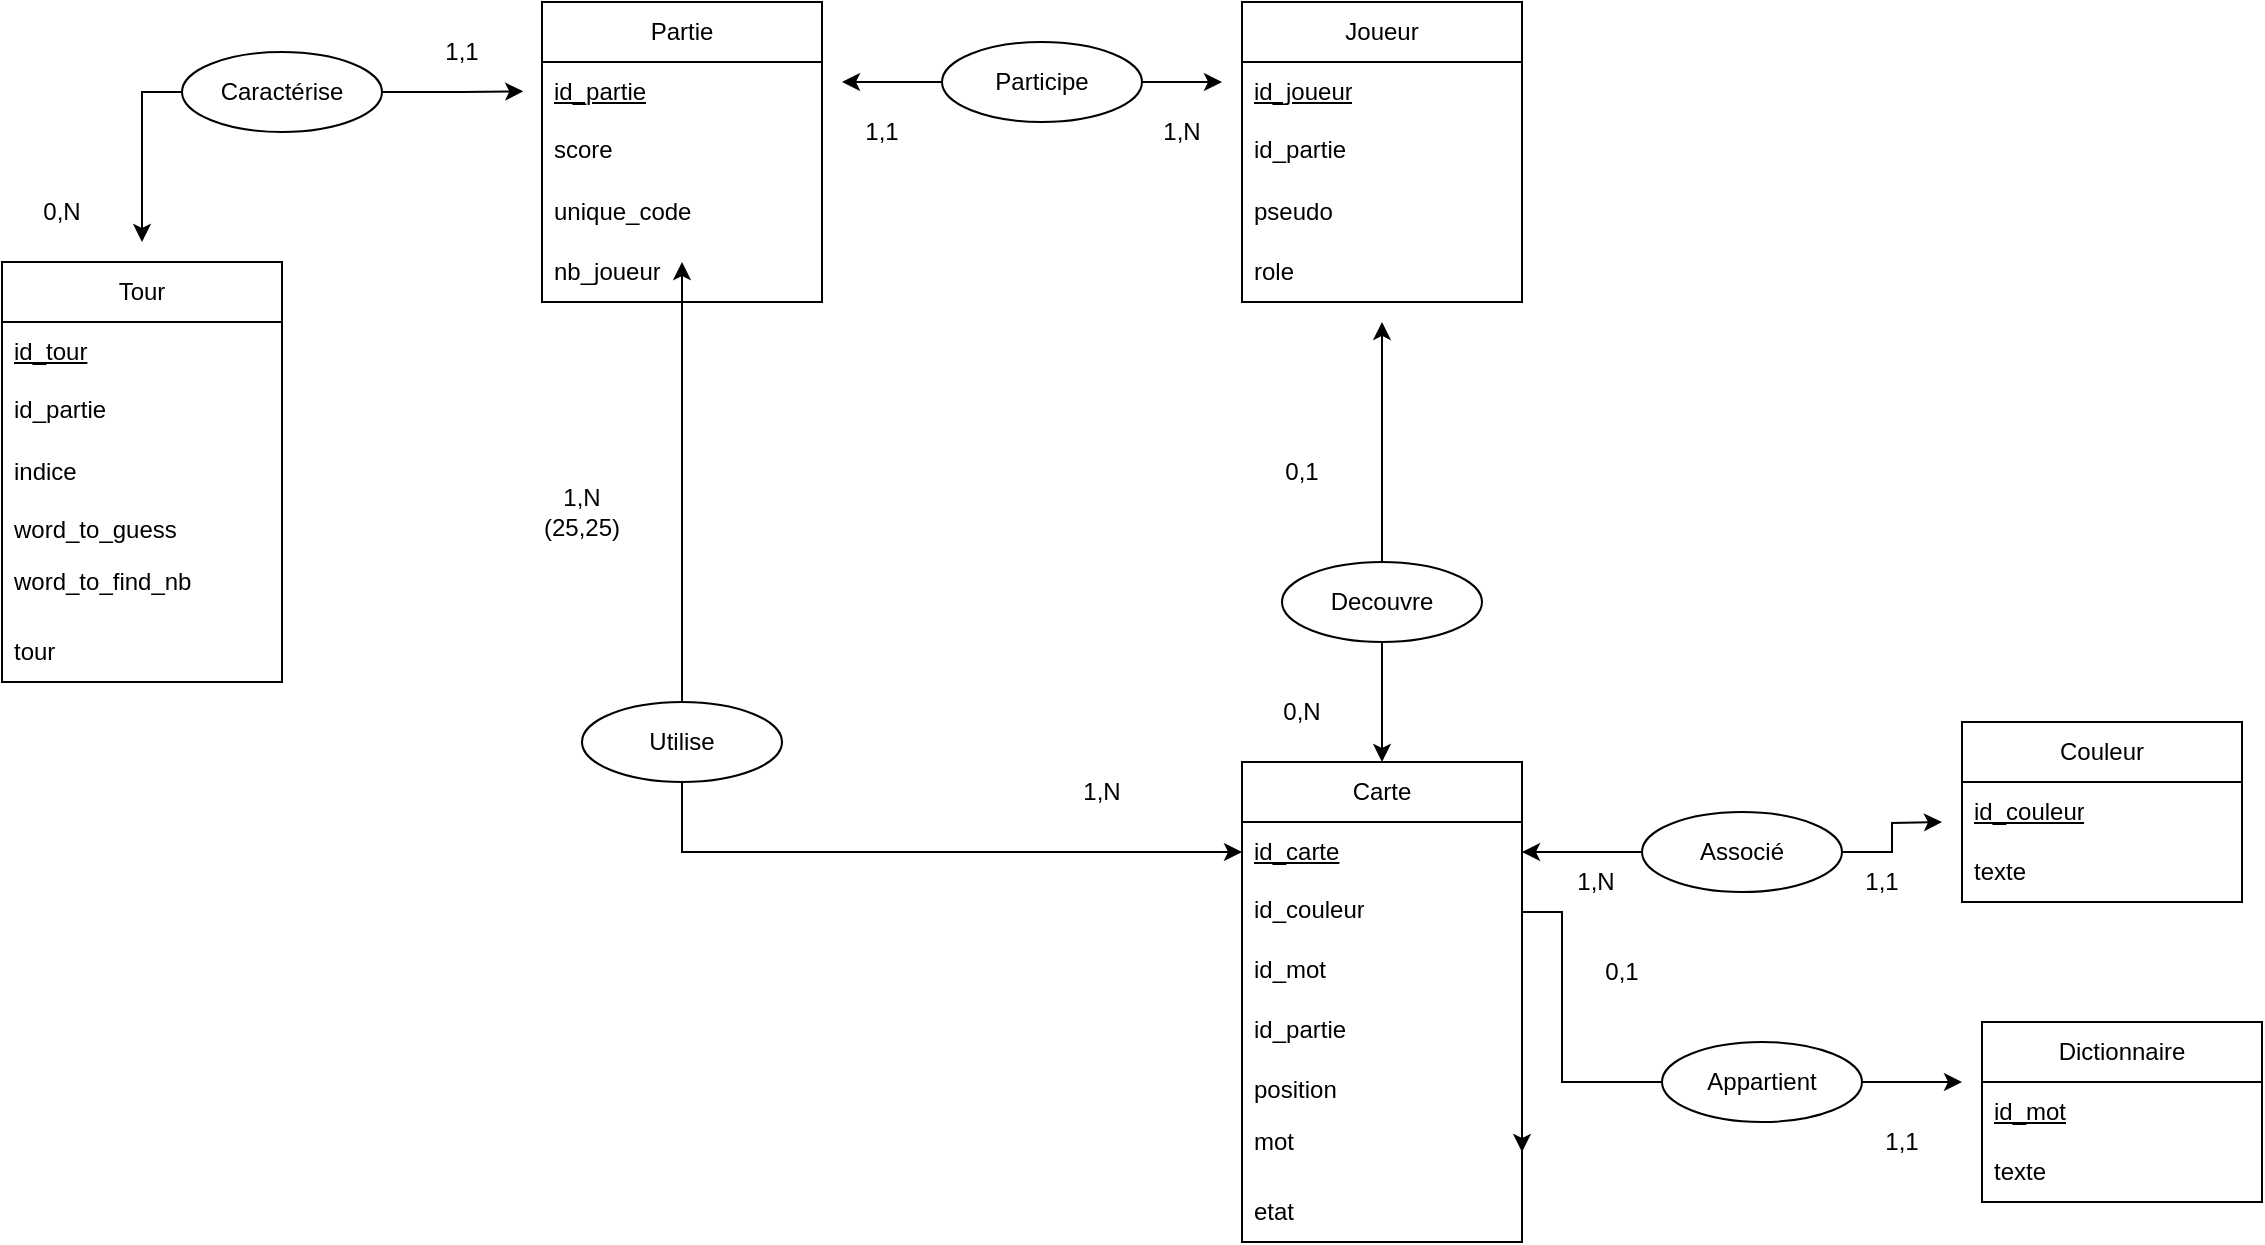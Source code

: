 <mxfile version="24.5.4" type="github">
  <diagram name="Page-1" id="CtzkoCsJIi4qvO2qvNgw">
    <mxGraphModel dx="1434" dy="778" grid="1" gridSize="10" guides="1" tooltips="1" connect="1" arrows="1" fold="1" page="1" pageScale="1" pageWidth="827" pageHeight="1169" math="0" shadow="0">
      <root>
        <mxCell id="0" />
        <mxCell id="1" parent="0" />
        <mxCell id="U_afdEmADa3MrpLb5g1u-1" value="Partie" style="swimlane;fontStyle=0;childLayout=stackLayout;horizontal=1;startSize=30;horizontalStack=0;resizeParent=1;resizeParentMax=0;resizeLast=0;collapsible=1;marginBottom=0;whiteSpace=wrap;html=1;" parent="1" vertex="1">
          <mxGeometry x="330" width="140" height="150" as="geometry" />
        </mxCell>
        <mxCell id="U_afdEmADa3MrpLb5g1u-2" value="&lt;u&gt;id_partie&lt;/u&gt;" style="text;strokeColor=none;fillColor=none;align=left;verticalAlign=middle;spacingLeft=4;spacingRight=4;overflow=hidden;points=[[0,0.5],[1,0.5]];portConstraint=eastwest;rotatable=0;whiteSpace=wrap;html=1;" parent="U_afdEmADa3MrpLb5g1u-1" vertex="1">
          <mxGeometry y="30" width="140" height="30" as="geometry" />
        </mxCell>
        <mxCell id="BKItOkkVS1gJzPlChlT2-3" value="score&lt;div&gt;&lt;br&gt;&lt;/div&gt;" style="text;strokeColor=none;fillColor=none;spacingLeft=4;spacingRight=4;overflow=hidden;rotatable=0;points=[[0,0.5],[1,0.5]];portConstraint=eastwest;fontSize=12;whiteSpace=wrap;html=1;" parent="U_afdEmADa3MrpLb5g1u-1" vertex="1">
          <mxGeometry y="60" width="140" height="30" as="geometry" />
        </mxCell>
        <mxCell id="U_afdEmADa3MrpLb5g1u-3" value="unique_code" style="text;strokeColor=none;fillColor=none;align=left;verticalAlign=middle;spacingLeft=4;spacingRight=4;overflow=hidden;points=[[0,0.5],[1,0.5]];portConstraint=eastwest;rotatable=0;whiteSpace=wrap;html=1;" parent="U_afdEmADa3MrpLb5g1u-1" vertex="1">
          <mxGeometry y="90" width="140" height="30" as="geometry" />
        </mxCell>
        <mxCell id="VPoJdt0e3jCz1dqGCJ9Z-6" value="nb_joueur" style="text;strokeColor=none;fillColor=none;align=left;verticalAlign=middle;spacingLeft=4;spacingRight=4;overflow=hidden;points=[[0,0.5],[1,0.5]];portConstraint=eastwest;rotatable=0;whiteSpace=wrap;html=1;" vertex="1" parent="U_afdEmADa3MrpLb5g1u-1">
          <mxGeometry y="120" width="140" height="30" as="geometry" />
        </mxCell>
        <mxCell id="U_afdEmADa3MrpLb5g1u-9" value="Carte" style="swimlane;fontStyle=0;childLayout=stackLayout;horizontal=1;startSize=30;horizontalStack=0;resizeParent=1;resizeParentMax=0;resizeLast=0;collapsible=1;marginBottom=0;whiteSpace=wrap;html=1;" parent="1" vertex="1">
          <mxGeometry x="680" y="380" width="140" height="240" as="geometry" />
        </mxCell>
        <mxCell id="U_afdEmADa3MrpLb5g1u-10" value="&lt;u&gt;id_carte&lt;/u&gt;" style="text;strokeColor=none;fillColor=none;align=left;verticalAlign=middle;spacingLeft=4;spacingRight=4;overflow=hidden;points=[[0,0.5],[1,0.5]];portConstraint=eastwest;rotatable=0;whiteSpace=wrap;html=1;" parent="U_afdEmADa3MrpLb5g1u-9" vertex="1">
          <mxGeometry y="30" width="140" height="30" as="geometry" />
        </mxCell>
        <mxCell id="VPoJdt0e3jCz1dqGCJ9Z-8" value="id_couleur" style="text;strokeColor=none;fillColor=none;spacingLeft=4;spacingRight=4;overflow=hidden;rotatable=0;points=[[0,0.5],[1,0.5]];portConstraint=eastwest;fontSize=12;whiteSpace=wrap;html=1;" vertex="1" parent="U_afdEmADa3MrpLb5g1u-9">
          <mxGeometry y="60" width="140" height="30" as="geometry" />
        </mxCell>
        <mxCell id="VPoJdt0e3jCz1dqGCJ9Z-7" value="id_mot" style="text;strokeColor=none;fillColor=none;spacingLeft=4;spacingRight=4;overflow=hidden;rotatable=0;points=[[0,0.5],[1,0.5]];portConstraint=eastwest;fontSize=12;whiteSpace=wrap;html=1;" vertex="1" parent="U_afdEmADa3MrpLb5g1u-9">
          <mxGeometry y="90" width="140" height="30" as="geometry" />
        </mxCell>
        <mxCell id="enbqPwj76fLadsrNInwJ-1" value="id_partie" style="text;strokeColor=none;fillColor=none;spacingLeft=4;spacingRight=4;overflow=hidden;rotatable=0;points=[[0,0.5],[1,0.5]];portConstraint=eastwest;fontSize=12;whiteSpace=wrap;html=1;" parent="U_afdEmADa3MrpLb5g1u-9" vertex="1">
          <mxGeometry y="120" width="140" height="30" as="geometry" />
        </mxCell>
        <mxCell id="enbqPwj76fLadsrNInwJ-2" value="position" style="text;strokeColor=none;fillColor=none;spacingLeft=4;spacingRight=4;overflow=hidden;rotatable=0;points=[[0,0.5],[1,0.5]];portConstraint=eastwest;fontSize=12;whiteSpace=wrap;html=1;" parent="U_afdEmADa3MrpLb5g1u-9" vertex="1">
          <mxGeometry y="150" width="140" height="30" as="geometry" />
        </mxCell>
        <mxCell id="U_afdEmADa3MrpLb5g1u-11" value="mot&lt;div&gt;&lt;br&gt;&lt;/div&gt;" style="text;strokeColor=none;fillColor=none;align=left;verticalAlign=middle;spacingLeft=4;spacingRight=4;overflow=hidden;points=[[0,0.5],[1,0.5]];portConstraint=eastwest;rotatable=0;whiteSpace=wrap;html=1;" parent="U_afdEmADa3MrpLb5g1u-9" vertex="1">
          <mxGeometry y="180" width="140" height="30" as="geometry" />
        </mxCell>
        <mxCell id="U_afdEmADa3MrpLb5g1u-12" value="etat" style="text;strokeColor=none;fillColor=none;align=left;verticalAlign=middle;spacingLeft=4;spacingRight=4;overflow=hidden;points=[[0,0.5],[1,0.5]];portConstraint=eastwest;rotatable=0;whiteSpace=wrap;html=1;" parent="U_afdEmADa3MrpLb5g1u-9" vertex="1">
          <mxGeometry y="210" width="140" height="30" as="geometry" />
        </mxCell>
        <mxCell id="U_afdEmADa3MrpLb5g1u-13" value="Couleur" style="swimlane;fontStyle=0;childLayout=stackLayout;horizontal=1;startSize=30;horizontalStack=0;resizeParent=1;resizeParentMax=0;resizeLast=0;collapsible=1;marginBottom=0;whiteSpace=wrap;html=1;" parent="1" vertex="1">
          <mxGeometry x="1040" y="360" width="140" height="90" as="geometry" />
        </mxCell>
        <mxCell id="U_afdEmADa3MrpLb5g1u-14" value="&lt;u style=&quot;&quot;&gt;id_couleur&lt;/u&gt;" style="text;strokeColor=none;fillColor=none;align=left;verticalAlign=middle;spacingLeft=4;spacingRight=4;overflow=hidden;points=[[0,0.5],[1,0.5]];portConstraint=eastwest;rotatable=0;whiteSpace=wrap;html=1;" parent="U_afdEmADa3MrpLb5g1u-13" vertex="1">
          <mxGeometry y="30" width="140" height="30" as="geometry" />
        </mxCell>
        <mxCell id="U_afdEmADa3MrpLb5g1u-15" value="texte" style="text;strokeColor=none;fillColor=none;align=left;verticalAlign=middle;spacingLeft=4;spacingRight=4;overflow=hidden;points=[[0,0.5],[1,0.5]];portConstraint=eastwest;rotatable=0;whiteSpace=wrap;html=1;" parent="U_afdEmADa3MrpLb5g1u-13" vertex="1">
          <mxGeometry y="60" width="140" height="30" as="geometry" />
        </mxCell>
        <mxCell id="U_afdEmADa3MrpLb5g1u-18" value="Joueur" style="swimlane;fontStyle=0;childLayout=stackLayout;horizontal=1;startSize=30;horizontalStack=0;resizeParent=1;resizeParentMax=0;resizeLast=0;collapsible=1;marginBottom=0;whiteSpace=wrap;html=1;" parent="1" vertex="1">
          <mxGeometry x="680" width="140" height="150" as="geometry" />
        </mxCell>
        <mxCell id="U_afdEmADa3MrpLb5g1u-19" value="&lt;u&gt;id_joueur&lt;/u&gt;" style="text;strokeColor=none;fillColor=none;align=left;verticalAlign=middle;spacingLeft=4;spacingRight=4;overflow=hidden;points=[[0,0.5],[1,0.5]];portConstraint=eastwest;rotatable=0;whiteSpace=wrap;html=1;" parent="U_afdEmADa3MrpLb5g1u-18" vertex="1">
          <mxGeometry y="30" width="140" height="30" as="geometry" />
        </mxCell>
        <mxCell id="VPoJdt0e3jCz1dqGCJ9Z-9" value="id_partie" style="text;strokeColor=none;fillColor=none;spacingLeft=4;spacingRight=4;overflow=hidden;rotatable=0;points=[[0,0.5],[1,0.5]];portConstraint=eastwest;fontSize=12;whiteSpace=wrap;html=1;" vertex="1" parent="U_afdEmADa3MrpLb5g1u-18">
          <mxGeometry y="60" width="140" height="30" as="geometry" />
        </mxCell>
        <mxCell id="U_afdEmADa3MrpLb5g1u-20" value="pseudo" style="text;strokeColor=none;fillColor=none;align=left;verticalAlign=middle;spacingLeft=4;spacingRight=4;overflow=hidden;points=[[0,0.5],[1,0.5]];portConstraint=eastwest;rotatable=0;whiteSpace=wrap;html=1;" parent="U_afdEmADa3MrpLb5g1u-18" vertex="1">
          <mxGeometry y="90" width="140" height="30" as="geometry" />
        </mxCell>
        <mxCell id="U_afdEmADa3MrpLb5g1u-21" value="role" style="text;strokeColor=none;fillColor=none;align=left;verticalAlign=middle;spacingLeft=4;spacingRight=4;overflow=hidden;points=[[0,0.5],[1,0.5]];portConstraint=eastwest;rotatable=0;whiteSpace=wrap;html=1;" parent="U_afdEmADa3MrpLb5g1u-18" vertex="1">
          <mxGeometry y="120" width="140" height="30" as="geometry" />
        </mxCell>
        <mxCell id="U_afdEmADa3MrpLb5g1u-23" value="Tour" style="swimlane;fontStyle=0;childLayout=stackLayout;horizontal=1;startSize=30;horizontalStack=0;resizeParent=1;resizeParentMax=0;resizeLast=0;collapsible=1;marginBottom=0;whiteSpace=wrap;html=1;" parent="1" vertex="1">
          <mxGeometry x="60" y="130" width="140" height="210" as="geometry" />
        </mxCell>
        <mxCell id="U_afdEmADa3MrpLb5g1u-24" value="&lt;u&gt;id_tour&lt;/u&gt;" style="text;strokeColor=none;fillColor=none;align=left;verticalAlign=middle;spacingLeft=4;spacingRight=4;overflow=hidden;points=[[0,0.5],[1,0.5]];portConstraint=eastwest;rotatable=0;whiteSpace=wrap;html=1;" parent="U_afdEmADa3MrpLb5g1u-23" vertex="1">
          <mxGeometry y="30" width="140" height="30" as="geometry" />
        </mxCell>
        <mxCell id="VPoJdt0e3jCz1dqGCJ9Z-10" value="id_partie" style="text;strokeColor=none;fillColor=none;spacingLeft=4;spacingRight=4;overflow=hidden;rotatable=0;points=[[0,0.5],[1,0.5]];portConstraint=eastwest;fontSize=12;whiteSpace=wrap;html=1;" vertex="1" parent="U_afdEmADa3MrpLb5g1u-23">
          <mxGeometry y="60" width="140" height="30" as="geometry" />
        </mxCell>
        <mxCell id="U_afdEmADa3MrpLb5g1u-25" value="indice" style="text;strokeColor=none;fillColor=none;align=left;verticalAlign=middle;spacingLeft=4;spacingRight=4;overflow=hidden;points=[[0,0.5],[1,0.5]];portConstraint=eastwest;rotatable=0;whiteSpace=wrap;html=1;" parent="U_afdEmADa3MrpLb5g1u-23" vertex="1">
          <mxGeometry y="90" width="140" height="30" as="geometry" />
        </mxCell>
        <mxCell id="VPoJdt0e3jCz1dqGCJ9Z-4" value="word_to_guess&lt;div&gt;&lt;br&gt;&lt;/div&gt;" style="text;strokeColor=none;fillColor=none;spacingLeft=4;spacingRight=4;overflow=hidden;rotatable=0;points=[[0,0.5],[1,0.5]];portConstraint=eastwest;fontSize=12;whiteSpace=wrap;html=1;" vertex="1" parent="U_afdEmADa3MrpLb5g1u-23">
          <mxGeometry y="120" width="140" height="30" as="geometry" />
        </mxCell>
        <mxCell id="U_afdEmADa3MrpLb5g1u-26" value="word_to_find_nb&lt;div&gt;&lt;br&gt;&lt;/div&gt;" style="text;strokeColor=none;fillColor=none;align=left;verticalAlign=middle;spacingLeft=4;spacingRight=4;overflow=hidden;points=[[0,0.5],[1,0.5]];portConstraint=eastwest;rotatable=0;whiteSpace=wrap;html=1;" parent="U_afdEmADa3MrpLb5g1u-23" vertex="1">
          <mxGeometry y="150" width="140" height="30" as="geometry" />
        </mxCell>
        <mxCell id="VPoJdt0e3jCz1dqGCJ9Z-5" value="tour" style="text;strokeColor=none;fillColor=none;align=left;verticalAlign=middle;spacingLeft=4;spacingRight=4;overflow=hidden;points=[[0,0.5],[1,0.5]];portConstraint=eastwest;rotatable=0;whiteSpace=wrap;html=1;" vertex="1" parent="U_afdEmADa3MrpLb5g1u-23">
          <mxGeometry y="180" width="140" height="30" as="geometry" />
        </mxCell>
        <mxCell id="DvJZOeJBMo1PSdzCHPmb-26" style="edgeStyle=orthogonalEdgeStyle;rounded=0;orthogonalLoop=1;jettySize=auto;html=1;exitX=0;exitY=0.5;exitDx=0;exitDy=0;" parent="1" source="DvJZOeJBMo1PSdzCHPmb-1" edge="1">
          <mxGeometry relative="1" as="geometry">
            <mxPoint x="130" y="120" as="targetPoint" />
          </mxGeometry>
        </mxCell>
        <mxCell id="DvJZOeJBMo1PSdzCHPmb-1" value="Caractérise" style="ellipse;whiteSpace=wrap;html=1;align=center;" parent="1" vertex="1">
          <mxGeometry x="150" y="25" width="100" height="40" as="geometry" />
        </mxCell>
        <mxCell id="DvJZOeJBMo1PSdzCHPmb-21" style="edgeStyle=orthogonalEdgeStyle;rounded=0;orthogonalLoop=1;jettySize=auto;html=1;exitX=0.5;exitY=0;exitDx=0;exitDy=0;" parent="1" source="DvJZOeJBMo1PSdzCHPmb-2" edge="1">
          <mxGeometry relative="1" as="geometry">
            <mxPoint x="400" y="130" as="targetPoint" />
          </mxGeometry>
        </mxCell>
        <mxCell id="DvJZOeJBMo1PSdzCHPmb-2" value="Utilise" style="ellipse;whiteSpace=wrap;html=1;align=center;" parent="1" vertex="1">
          <mxGeometry x="350" y="350" width="100" height="40" as="geometry" />
        </mxCell>
        <mxCell id="DvJZOeJBMo1PSdzCHPmb-23" style="edgeStyle=orthogonalEdgeStyle;rounded=0;orthogonalLoop=1;jettySize=auto;html=1;exitX=0;exitY=0.5;exitDx=0;exitDy=0;" parent="1" source="DvJZOeJBMo1PSdzCHPmb-3" edge="1">
          <mxGeometry relative="1" as="geometry">
            <mxPoint x="480" y="40" as="targetPoint" />
          </mxGeometry>
        </mxCell>
        <mxCell id="DvJZOeJBMo1PSdzCHPmb-24" style="edgeStyle=orthogonalEdgeStyle;rounded=0;orthogonalLoop=1;jettySize=auto;html=1;exitX=1;exitY=0.5;exitDx=0;exitDy=0;" parent="1" source="DvJZOeJBMo1PSdzCHPmb-3" edge="1">
          <mxGeometry relative="1" as="geometry">
            <mxPoint x="670" y="40" as="targetPoint" />
          </mxGeometry>
        </mxCell>
        <mxCell id="DvJZOeJBMo1PSdzCHPmb-3" value="Participe" style="ellipse;whiteSpace=wrap;html=1;align=center;" parent="1" vertex="1">
          <mxGeometry x="530" y="20" width="100" height="40" as="geometry" />
        </mxCell>
        <mxCell id="DvJZOeJBMo1PSdzCHPmb-12" style="edgeStyle=orthogonalEdgeStyle;rounded=0;orthogonalLoop=1;jettySize=auto;html=1;exitX=0.5;exitY=1;exitDx=0;exitDy=0;" parent="1" source="DvJZOeJBMo1PSdzCHPmb-5" target="U_afdEmADa3MrpLb5g1u-9" edge="1">
          <mxGeometry relative="1" as="geometry" />
        </mxCell>
        <mxCell id="DvJZOeJBMo1PSdzCHPmb-13" style="edgeStyle=orthogonalEdgeStyle;rounded=0;orthogonalLoop=1;jettySize=auto;html=1;exitX=0.5;exitY=0;exitDx=0;exitDy=0;entryX=0.5;entryY=1.333;entryDx=0;entryDy=0;entryPerimeter=0;" parent="1" source="DvJZOeJBMo1PSdzCHPmb-5" target="U_afdEmADa3MrpLb5g1u-21" edge="1">
          <mxGeometry relative="1" as="geometry">
            <mxPoint x="750" y="220" as="targetPoint" />
            <Array as="points">
              <mxPoint x="750" y="170" />
              <mxPoint x="750" y="170" />
            </Array>
          </mxGeometry>
        </mxCell>
        <mxCell id="DvJZOeJBMo1PSdzCHPmb-5" value="Decouvre" style="ellipse;whiteSpace=wrap;html=1;align=center;" parent="1" vertex="1">
          <mxGeometry x="700" y="280" width="100" height="40" as="geometry" />
        </mxCell>
        <mxCell id="DvJZOeJBMo1PSdzCHPmb-17" style="edgeStyle=orthogonalEdgeStyle;rounded=0;orthogonalLoop=1;jettySize=auto;html=1;exitX=0;exitY=0.5;exitDx=0;exitDy=0;entryX=1;entryY=0.5;entryDx=0;entryDy=0;" parent="1" source="DvJZOeJBMo1PSdzCHPmb-8" target="U_afdEmADa3MrpLb5g1u-10" edge="1">
          <mxGeometry relative="1" as="geometry">
            <mxPoint x="830" y="410" as="targetPoint" />
            <Array as="points">
              <mxPoint x="880" y="425" />
            </Array>
          </mxGeometry>
        </mxCell>
        <mxCell id="DvJZOeJBMo1PSdzCHPmb-18" style="edgeStyle=orthogonalEdgeStyle;rounded=0;orthogonalLoop=1;jettySize=auto;html=1;exitX=1;exitY=0.5;exitDx=0;exitDy=0;" parent="1" source="DvJZOeJBMo1PSdzCHPmb-8" edge="1">
          <mxGeometry relative="1" as="geometry">
            <mxPoint x="1030" y="410" as="targetPoint" />
          </mxGeometry>
        </mxCell>
        <mxCell id="DvJZOeJBMo1PSdzCHPmb-8" value="Associé" style="ellipse;whiteSpace=wrap;html=1;align=center;" parent="1" vertex="1">
          <mxGeometry x="880" y="405" width="100" height="40" as="geometry" />
        </mxCell>
        <mxCell id="DvJZOeJBMo1PSdzCHPmb-22" style="edgeStyle=orthogonalEdgeStyle;rounded=0;orthogonalLoop=1;jettySize=auto;html=1;exitX=0.5;exitY=1;exitDx=0;exitDy=0;entryX=0;entryY=0.5;entryDx=0;entryDy=0;" parent="1" source="DvJZOeJBMo1PSdzCHPmb-2" target="U_afdEmADa3MrpLb5g1u-10" edge="1">
          <mxGeometry relative="1" as="geometry">
            <mxPoint x="670" y="460" as="targetPoint" />
            <Array as="points">
              <mxPoint x="400" y="425" />
            </Array>
          </mxGeometry>
        </mxCell>
        <mxCell id="DvJZOeJBMo1PSdzCHPmb-25" style="edgeStyle=orthogonalEdgeStyle;rounded=0;orthogonalLoop=1;jettySize=auto;html=1;exitX=1;exitY=0.5;exitDx=0;exitDy=0;entryX=-0.067;entryY=0.489;entryDx=0;entryDy=0;entryPerimeter=0;" parent="1" source="DvJZOeJBMo1PSdzCHPmb-1" target="U_afdEmADa3MrpLb5g1u-2" edge="1">
          <mxGeometry relative="1" as="geometry" />
        </mxCell>
        <mxCell id="DvJZOeJBMo1PSdzCHPmb-28" value="0,N" style="text;html=1;align=center;verticalAlign=middle;whiteSpace=wrap;rounded=0;" parent="1" vertex="1">
          <mxGeometry x="60" y="90" width="60" height="30" as="geometry" />
        </mxCell>
        <mxCell id="DvJZOeJBMo1PSdzCHPmb-29" value="1,1" style="text;html=1;align=center;verticalAlign=middle;whiteSpace=wrap;rounded=0;" parent="1" vertex="1">
          <mxGeometry x="470" y="50" width="60" height="30" as="geometry" />
        </mxCell>
        <mxCell id="DvJZOeJBMo1PSdzCHPmb-30" value="1,N" style="text;html=1;align=center;verticalAlign=middle;whiteSpace=wrap;rounded=0;" parent="1" vertex="1">
          <mxGeometry x="620" y="50" width="60" height="30" as="geometry" />
        </mxCell>
        <mxCell id="DvJZOeJBMo1PSdzCHPmb-31" value="1,N" style="text;html=1;align=center;verticalAlign=middle;whiteSpace=wrap;rounded=0;" parent="1" vertex="1">
          <mxGeometry x="827" y="425" width="60" height="30" as="geometry" />
        </mxCell>
        <mxCell id="DvJZOeJBMo1PSdzCHPmb-32" value="1,1" style="text;html=1;align=center;verticalAlign=middle;whiteSpace=wrap;rounded=0;" parent="1" vertex="1">
          <mxGeometry x="970" y="425" width="60" height="30" as="geometry" />
        </mxCell>
        <mxCell id="DvJZOeJBMo1PSdzCHPmb-34" value="1,N&lt;br&gt;(25,25)" style="text;html=1;align=center;verticalAlign=middle;whiteSpace=wrap;rounded=0;" parent="1" vertex="1">
          <mxGeometry x="320" y="240" width="60" height="30" as="geometry" />
        </mxCell>
        <mxCell id="DvJZOeJBMo1PSdzCHPmb-35" value="1,1" style="text;html=1;align=center;verticalAlign=middle;whiteSpace=wrap;rounded=0;" parent="1" vertex="1">
          <mxGeometry x="260" y="10" width="60" height="30" as="geometry" />
        </mxCell>
        <mxCell id="DvJZOeJBMo1PSdzCHPmb-36" value="0,N" style="text;html=1;align=center;verticalAlign=middle;whiteSpace=wrap;rounded=0;" parent="1" vertex="1">
          <mxGeometry x="680" y="340" width="60" height="30" as="geometry" />
        </mxCell>
        <mxCell id="DvJZOeJBMo1PSdzCHPmb-37" value="0,1" style="text;html=1;align=center;verticalAlign=middle;whiteSpace=wrap;rounded=0;" parent="1" vertex="1">
          <mxGeometry x="680" y="220" width="60" height="30" as="geometry" />
        </mxCell>
        <mxCell id="DvJZOeJBMo1PSdzCHPmb-38" value="1,N" style="text;html=1;align=center;verticalAlign=middle;whiteSpace=wrap;rounded=0;" parent="1" vertex="1">
          <mxGeometry x="580" y="380" width="60" height="30" as="geometry" />
        </mxCell>
        <mxCell id="BKItOkkVS1gJzPlChlT2-6" value="Dictionnaire" style="swimlane;fontStyle=0;childLayout=stackLayout;horizontal=1;startSize=30;horizontalStack=0;resizeParent=1;resizeParentMax=0;resizeLast=0;collapsible=1;marginBottom=0;whiteSpace=wrap;html=1;" parent="1" vertex="1">
          <mxGeometry x="1050" y="510" width="140" height="90" as="geometry" />
        </mxCell>
        <mxCell id="BKItOkkVS1gJzPlChlT2-7" value="&lt;u style=&quot;&quot;&gt;id_mot&lt;/u&gt;" style="text;strokeColor=none;fillColor=none;align=left;verticalAlign=middle;spacingLeft=4;spacingRight=4;overflow=hidden;points=[[0,0.5],[1,0.5]];portConstraint=eastwest;rotatable=0;whiteSpace=wrap;html=1;" parent="BKItOkkVS1gJzPlChlT2-6" vertex="1">
          <mxGeometry y="30" width="140" height="30" as="geometry" />
        </mxCell>
        <mxCell id="BKItOkkVS1gJzPlChlT2-8" value="texte" style="text;strokeColor=none;fillColor=none;align=left;verticalAlign=middle;spacingLeft=4;spacingRight=4;overflow=hidden;points=[[0,0.5],[1,0.5]];portConstraint=eastwest;rotatable=0;whiteSpace=wrap;html=1;" parent="BKItOkkVS1gJzPlChlT2-6" vertex="1">
          <mxGeometry y="60" width="140" height="30" as="geometry" />
        </mxCell>
        <mxCell id="BKItOkkVS1gJzPlChlT2-10" style="edgeStyle=orthogonalEdgeStyle;rounded=0;orthogonalLoop=1;jettySize=auto;html=1;exitX=1;exitY=0.5;exitDx=0;exitDy=0;" parent="1" source="BKItOkkVS1gJzPlChlT2-11" edge="1">
          <mxGeometry relative="1" as="geometry">
            <mxPoint x="1040" y="540" as="targetPoint" />
          </mxGeometry>
        </mxCell>
        <mxCell id="BKItOkkVS1gJzPlChlT2-11" value="Appartient" style="ellipse;whiteSpace=wrap;html=1;align=center;" parent="1" vertex="1">
          <mxGeometry x="890" y="520" width="100" height="40" as="geometry" />
        </mxCell>
        <mxCell id="BKItOkkVS1gJzPlChlT2-12" value="1,1" style="text;html=1;align=center;verticalAlign=middle;whiteSpace=wrap;rounded=0;" parent="1" vertex="1">
          <mxGeometry x="980" y="555" width="60" height="30" as="geometry" />
        </mxCell>
        <mxCell id="BKItOkkVS1gJzPlChlT2-13" style="edgeStyle=orthogonalEdgeStyle;rounded=0;orthogonalLoop=1;jettySize=auto;html=1;exitX=0;exitY=0.5;exitDx=0;exitDy=0;entryX=1;entryY=0.5;entryDx=0;entryDy=0;" parent="1" source="BKItOkkVS1gJzPlChlT2-11" target="U_afdEmADa3MrpLb5g1u-11" edge="1">
          <mxGeometry relative="1" as="geometry">
            <mxPoint x="840" y="420" as="targetPoint" />
            <mxPoint x="890" y="420" as="sourcePoint" />
            <Array as="points">
              <mxPoint x="840" y="540" />
              <mxPoint x="840" y="455" />
            </Array>
          </mxGeometry>
        </mxCell>
        <mxCell id="BKItOkkVS1gJzPlChlT2-16" value="0,1" style="text;html=1;align=center;verticalAlign=middle;whiteSpace=wrap;rounded=0;" parent="1" vertex="1">
          <mxGeometry x="840" y="470" width="60" height="30" as="geometry" />
        </mxCell>
      </root>
    </mxGraphModel>
  </diagram>
</mxfile>
